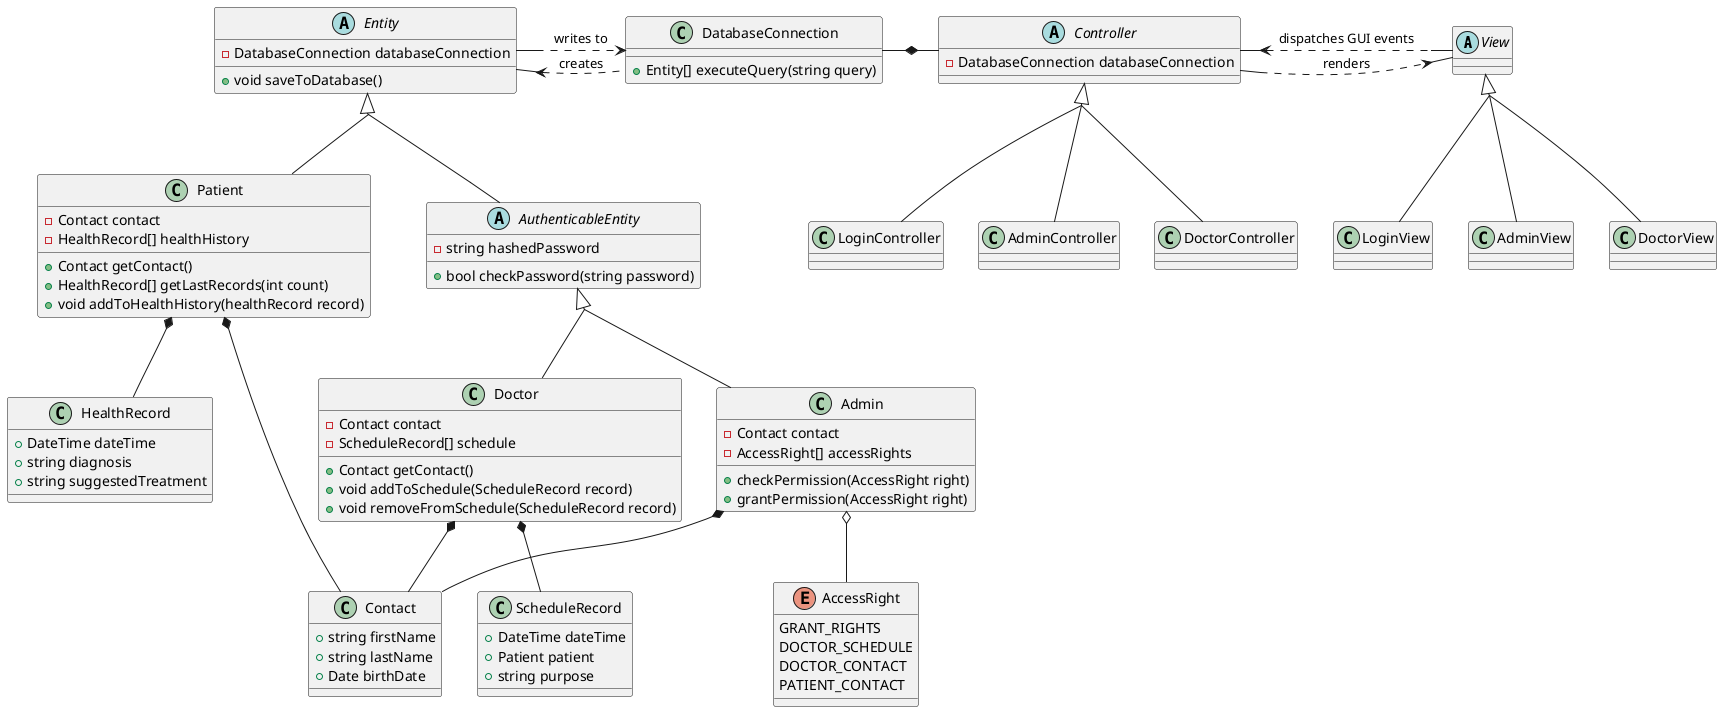 @startuml
skinparam groupInheritance 2

abstract class View

abstract class Controller {
    -DatabaseConnection databaseConnection
}

class DatabaseConnection {
    +Entity[] executeQuery(string query)
}

abstract class Entity {
    -DatabaseConnection databaseConnection
    +void saveToDatabase()
}

class Doctor {
    -Contact contact
    -ScheduleRecord[] schedule
    +Contact getContact()
    +void addToSchedule(ScheduleRecord record)
    +void removeFromSchedule(ScheduleRecord record)
}

class Admin {
    -Contact contact
    -AccessRight[] accessRights
    +checkPermission(AccessRight right)
    +grantPermission(AccessRight right)
}

class Patient {
    -Contact contact
    -HealthRecord[] healthHistory
    +Contact getContact()
    +HealthRecord[] getLastRecords(int count)
    +void addToHealthHistory(healthRecord record)
}

abstract class AuthenticableEntity {
    -string hashedPassword
    +bool checkPassword(string password)
}

class ScheduleRecord {
    +DateTime dateTime
    +Patient patient
    +string purpose
}

class HealthRecord {
    +DateTime dateTime
    +string diagnosis
    +string suggestedTreatment
}

enum AccessRight {
    GRANT_RIGHTS
    DOCTOR_SCHEDULE
    DOCTOR_CONTACT
    PATIENT_CONTACT
}

class Contact {
    +string firstName
    +string lastName
    +Date birthDate
}

Controller *-left- DatabaseConnection

Doctor *-- Contact
Patient *-- Contact
Admin *-- Contact
Admin o-- AccessRight
Doctor *-- ScheduleRecord
Patient *-- HealthRecord

View <|-- LoginView
View <|-- AdminView
View <|-- DoctorView

Controller <|-- LoginController
Controller <|-- AdminController
Controller <|-- DoctorController

Controller .right.> View: renders
View .left.> Controller: dispatches GUI events

Entity .right.> DatabaseConnection: writes to
DatabaseConnection .left.> Entity: creates

Entity <|-- Patient
Entity <|-- AuthenticableEntity
AuthenticableEntity <|-- Doctor
AuthenticableEntity <|-- Admin

@enduml
